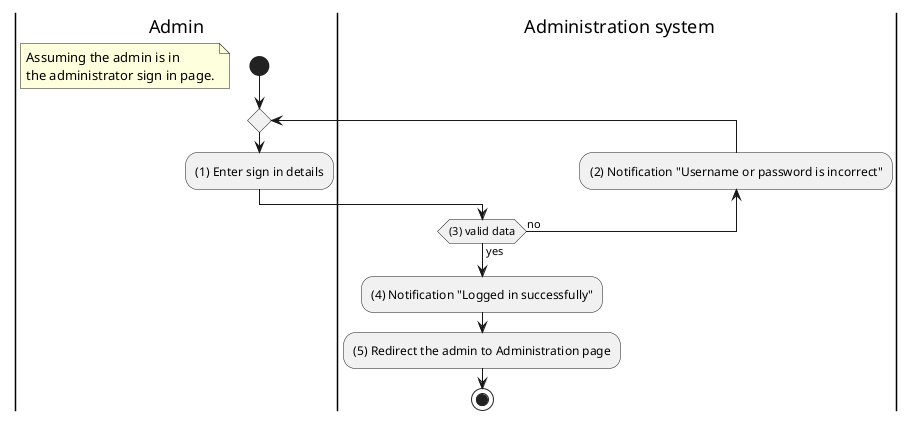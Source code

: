 @startuml
|Admin|
|System| Administration system

|Admin|
start
floating note left
Assuming the admin is in
the administrator sign in page.
end note
repeat 
:(1) Enter sign in details;
|System|
backward:(2) Notification "Username or password is incorrect";
repeat while ((3) valid data) is (no) not (yes)
:(4) Notification "Logged in successfully";
:(5) Redirect the admin to Administration page;
stop
@enduml